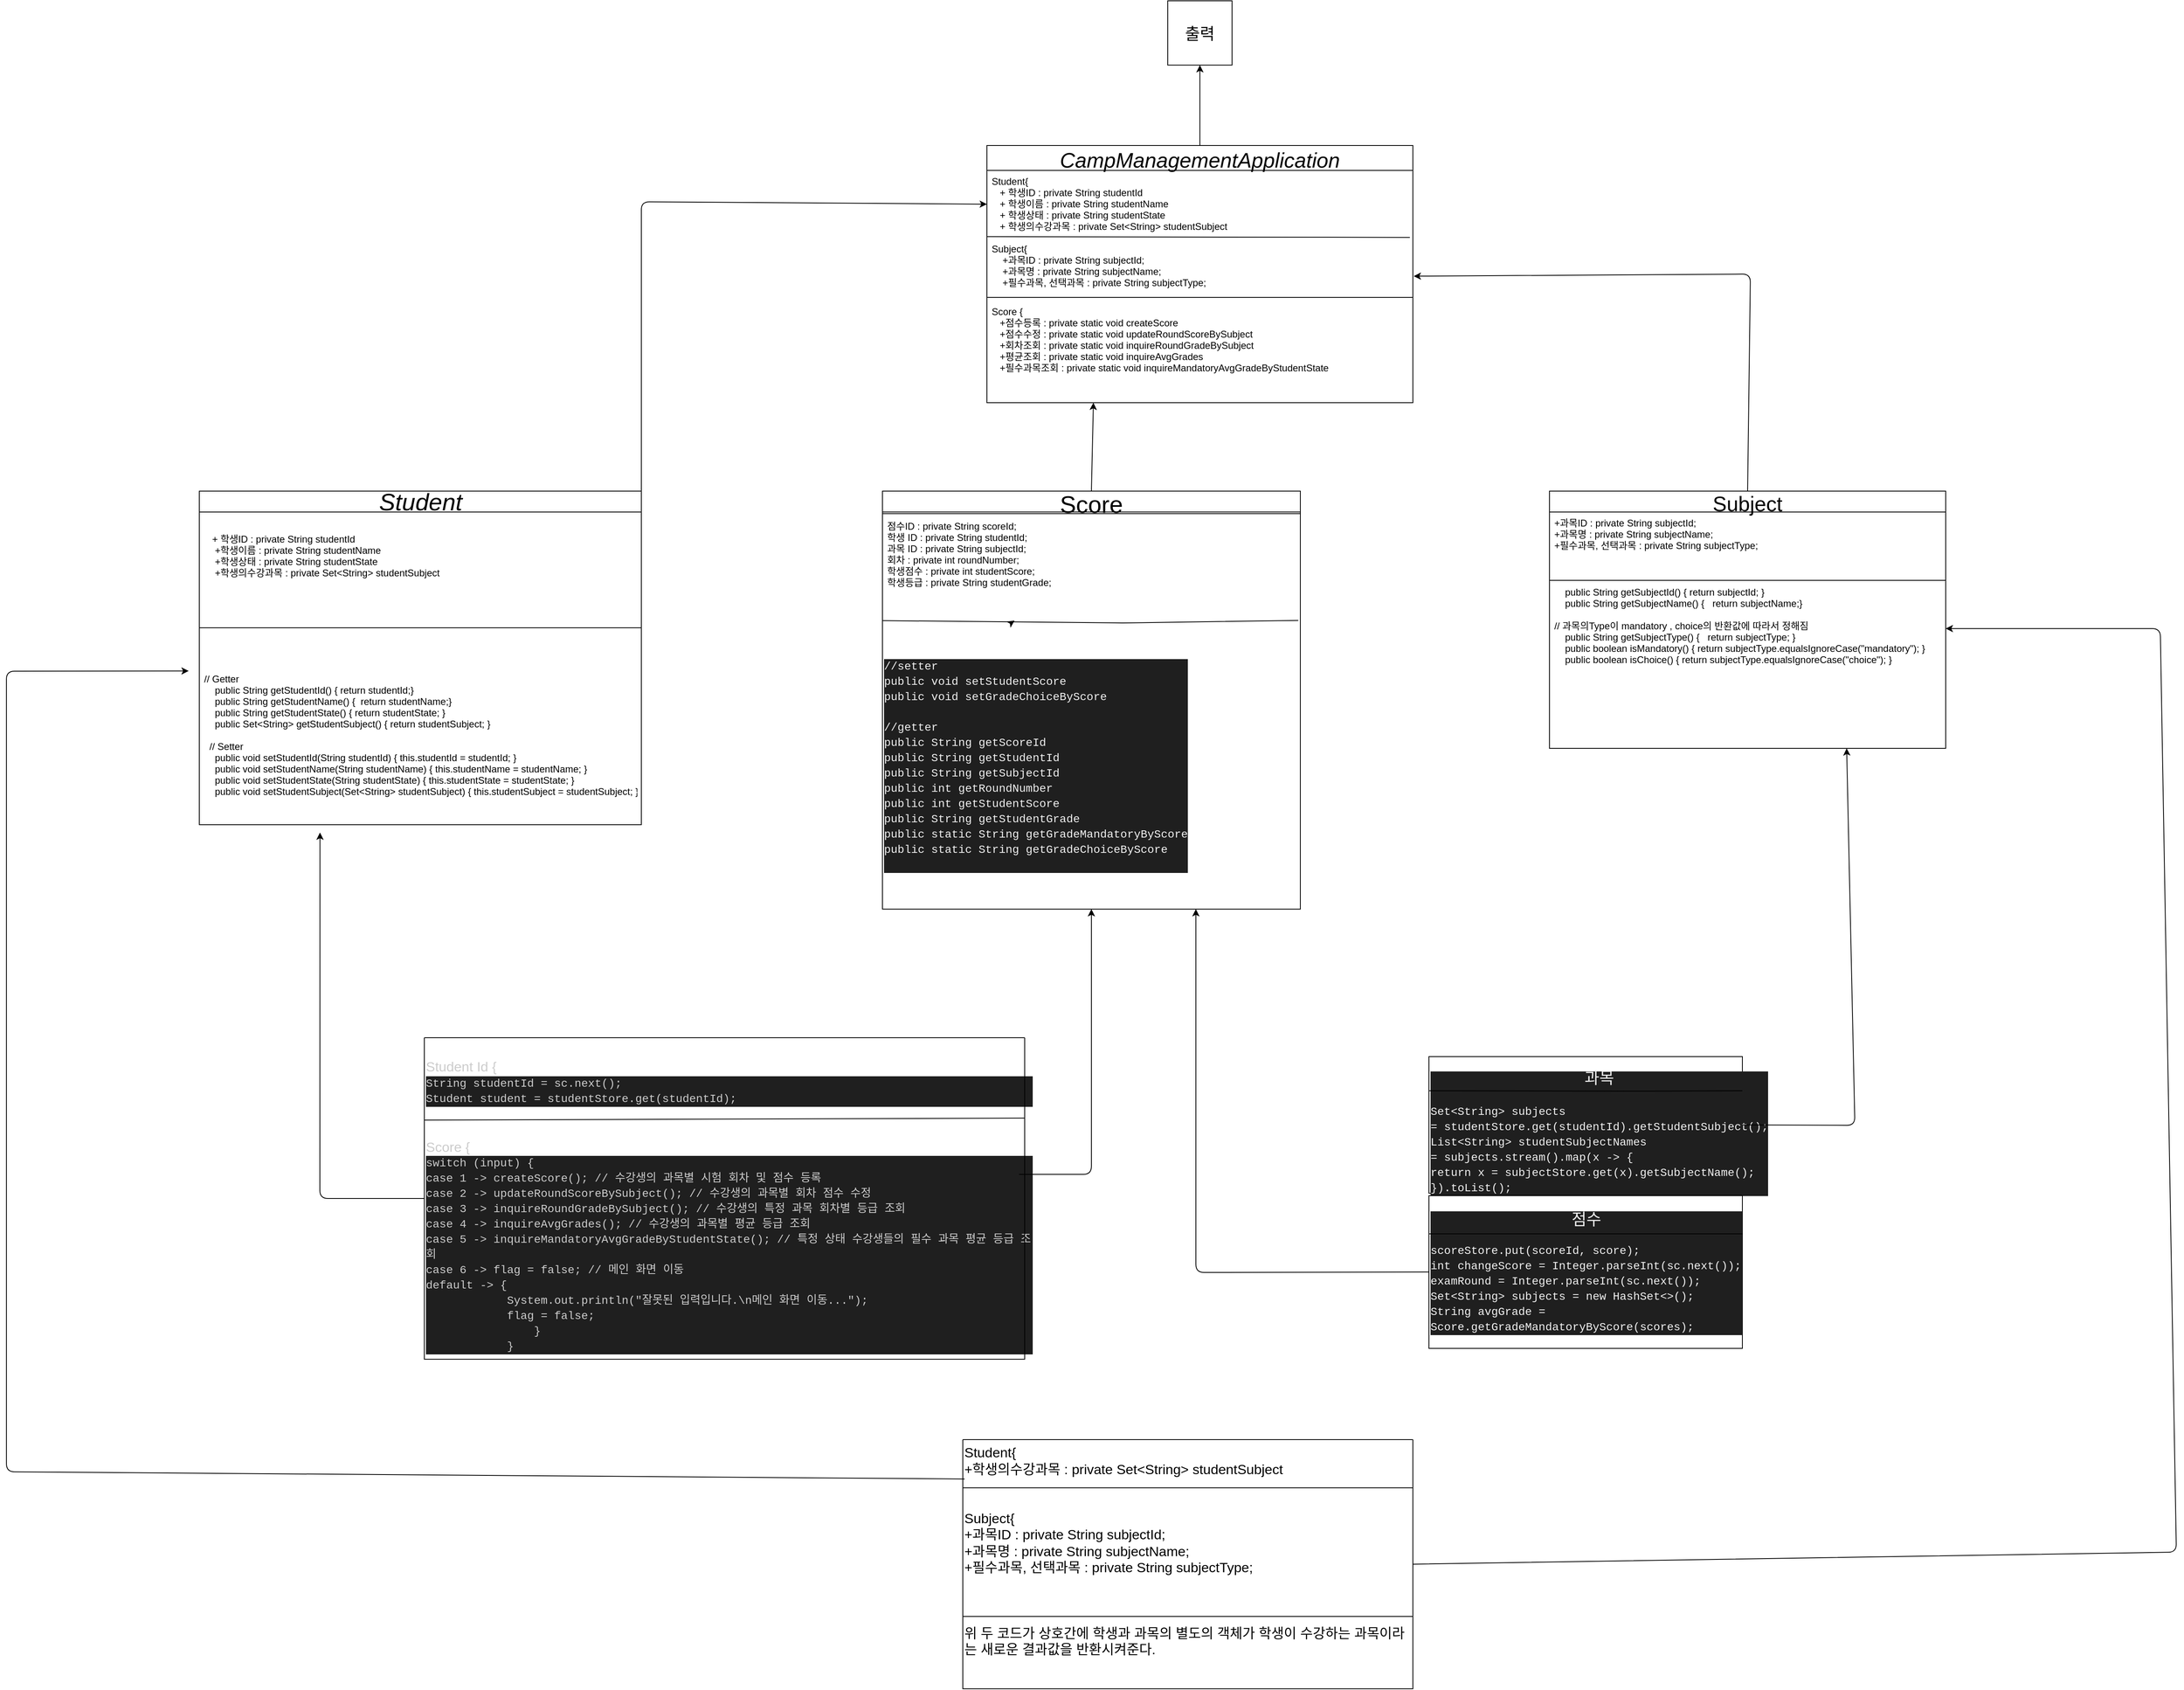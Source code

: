 <mxfile version="24.3.1" type="device" pages="2">
  <diagram id="2Q_Wa5cL7qmAalsq_AKc" name="위쪽">
    <mxGraphModel dx="2554" dy="2308" grid="1" gridSize="10" guides="1" tooltips="1" connect="1" arrows="1" fold="1" page="0" pageScale="1" pageWidth="827" pageHeight="1169" background="none" math="0" shadow="0">
      <root>
        <mxCell id="0" />
        <mxCell id="1" parent="0" />
        <mxCell id="15" value="CampManagementApplication" style="swimlane;fontStyle=2;align=center;verticalAlign=middle;childLayout=stackLayout;horizontal=1;startSize=31;horizontalStack=0;resizeParent=1;resizeLast=0;collapsible=1;marginBottom=0;rounded=0;shadow=0;strokeWidth=1;fontSize=26;labelPosition=center;verticalLabelPosition=middle;textDirection=ltr;" parent="1" vertex="1">
          <mxGeometry x="190" y="-1340" width="530" height="320" as="geometry">
            <mxRectangle x="230" y="140" width="160" height="26" as="alternateBounds" />
          </mxGeometry>
        </mxCell>
        <mxCell id="17" value="Student{&#xa;   + 학생ID : private String studentId&#xa;   + 학생이름 : private String studentName&#xa;   + 학생상태 : private String studentState&#xa;   + 학생의수강과목 : private Set&lt;String&gt; studentSubject" style="text;align=left;verticalAlign=top;spacingLeft=4;spacingRight=4;overflow=hidden;rotatable=0;points=[[0,0.5],[1,0.5]];portConstraint=eastwest;rounded=0;shadow=0;html=0;" parent="15" vertex="1">
          <mxGeometry y="31" width="530" height="84" as="geometry" />
        </mxCell>
        <mxCell id="18" value="Subject{&#xa;    +과목ID : private String subjectId;&#xa;    +과목명 : private String subjectName;&#xa;    +필수과목, 선택과목 : private String subjectType;" style="text;align=left;verticalAlign=top;spacingLeft=4;spacingRight=4;overflow=hidden;rotatable=0;points=[[0,0.5],[1,0.5]];portConstraint=eastwest;rounded=0;shadow=0;html=0;" parent="15" vertex="1">
          <mxGeometry y="115" width="530" height="70" as="geometry" />
        </mxCell>
        <mxCell id="19" value="" style="line;html=1;strokeWidth=1;align=left;verticalAlign=middle;spacingTop=-1;spacingLeft=3;spacingRight=3;rotatable=0;labelPosition=right;points=[];portConstraint=eastwest;" parent="15" vertex="1">
          <mxGeometry y="185" width="530" height="8" as="geometry" />
        </mxCell>
        <mxCell id="94" value="" style="endArrow=none;html=1;fontColor=#F0F0F0;exitX=0;exitY=-0.023;exitDx=0;exitDy=0;exitPerimeter=0;entryX=0.993;entryY=-0.009;entryDx=0;entryDy=0;entryPerimeter=0;" parent="15" source="18" target="18" edge="1">
          <mxGeometry width="50" height="50" relative="1" as="geometry">
            <mxPoint x="422" y="167" as="sourcePoint" />
            <mxPoint x="472" y="117" as="targetPoint" />
          </mxGeometry>
        </mxCell>
        <mxCell id="20" value="Score {&#xa;   +점수등록 : private static void createScore&#xa;   +점수수정 : private static void updateRoundScoreBySubject&#xa;   +회차조회 : private static void inquireRoundGradeBySubject&#xa;   +평균조회 : private static void inquireAvgGrades&#xa;   +필수과목조회 : private static void inquireMandatoryAvgGradeByStudentState" style="text;align=left;verticalAlign=top;spacingLeft=4;spacingRight=4;overflow=hidden;rotatable=0;points=[[0,0.5],[1,0.5]];portConstraint=eastwest;" parent="15" vertex="1">
          <mxGeometry y="193" width="530" height="102" as="geometry" />
        </mxCell>
        <mxCell id="28" value="Score" style="swimlane;fontStyle=0;align=center;verticalAlign=middle;childLayout=stackLayout;horizontal=1;startSize=26;horizontalStack=0;resizeParent=1;resizeLast=0;collapsible=1;marginBottom=0;rounded=0;shadow=0;strokeWidth=1;fontSize=30;" parent="1" vertex="1">
          <mxGeometry x="60" y="-910" width="520" height="520" as="geometry">
            <mxRectangle x="755" y="756" width="170" height="26" as="alternateBounds" />
          </mxGeometry>
        </mxCell>
        <mxCell id="30" value="" style="line;html=1;strokeWidth=1;align=left;verticalAlign=middle;spacingTop=-1;spacingLeft=3;spacingRight=3;rotatable=0;labelPosition=right;points=[];portConstraint=eastwest;" parent="28" vertex="1">
          <mxGeometry y="26" width="520" height="4" as="geometry" />
        </mxCell>
        <mxCell id="47" value="" style="endArrow=none;html=1;exitX=0.001;exitY=1.001;exitDx=0;exitDy=0;exitPerimeter=0;entryX=0.995;entryY=0.999;entryDx=0;entryDy=0;entryPerimeter=0;" parent="28" source="29" target="29" edge="1">
          <mxGeometry width="50" height="50" relative="1" as="geometry">
            <mxPoint x="-250" y="-120" as="sourcePoint" />
            <mxPoint x="320" y="170" as="targetPoint" />
            <Array as="points">
              <mxPoint x="300" y="164" />
            </Array>
          </mxGeometry>
        </mxCell>
        <mxCell id="81" value="" style="edgeStyle=none;html=1;" parent="28" target="29" edge="1">
          <mxGeometry relative="1" as="geometry">
            <mxPoint x="160" y="164" as="sourcePoint" />
          </mxGeometry>
        </mxCell>
        <mxCell id="29" value="점수ID : private String scoreId;&#xa;학생 ID : private String studentId;&#xa;과목 ID : private String subjectId;&#xa;회차 : private int roundNumber;&#xa;학생점수 : private int studentScore;&#xa;학생등급 : private String studentGrade;" style="text;align=left;verticalAlign=top;spacingLeft=4;spacingRight=4;overflow=hidden;rotatable=0;points=[[0,0.5],[1,0.5]];portConstraint=eastwest;" parent="28" vertex="1">
          <mxGeometry y="30" width="520" height="131" as="geometry" />
        </mxCell>
        <mxCell id="83" value="&lt;div style=&quot;background-color: rgb(31, 31, 31); font-family: Consolas, &amp;quot;Courier New&amp;quot;, monospace; font-size: 14px; line-height: 19px;&quot;&gt;&lt;div style=&quot;line-height: 19px;&quot;&gt;//setter&lt;/div&gt;&lt;div style=&quot;line-height: 19px;&quot;&gt;&lt;div style=&quot;line-height: 19px;&quot;&gt;public&amp;nbsp;void&amp;nbsp;setStudentScore&lt;/div&gt;&lt;/div&gt;&lt;div style=&quot;line-height: 19px;&quot;&gt;&lt;div style=&quot;line-height: 19px;&quot;&gt;&lt;div style=&quot;line-height: 19px;&quot;&gt;public&amp;nbsp;void&amp;nbsp;setGradeChoiceByScore&lt;/div&gt;&lt;/div&gt;&lt;div style=&quot;line-height: 19px;&quot;&gt;&lt;div style=&quot;line-height: 19px;&quot;&gt;&lt;br&gt;&lt;/div&gt;&lt;div style=&quot;line-height: 19px;&quot;&gt;//getter&lt;/div&gt;&lt;div style=&quot;line-height: 19px;&quot;&gt;&lt;div style=&quot;line-height: 19px;&quot;&gt;public&amp;nbsp;String&amp;nbsp;getScoreId&lt;/div&gt;&lt;/div&gt;&lt;div style=&quot;line-height: 19px;&quot;&gt;&lt;div style=&quot;line-height: 19px;&quot;&gt;&lt;div style=&quot;line-height: 19px;&quot;&gt;public&amp;nbsp;String&amp;nbsp;getStudentId&lt;/div&gt;&lt;/div&gt;&lt;div style=&quot;line-height: 19px;&quot;&gt;&lt;div style=&quot;line-height: 19px;&quot;&gt;&lt;div style=&quot;line-height: 19px;&quot;&gt;public&amp;nbsp;String&amp;nbsp;getSubjectId&lt;/div&gt;&lt;/div&gt;&lt;div style=&quot;line-height: 19px;&quot;&gt;&lt;div style=&quot;line-height: 19px;&quot;&gt;&lt;div style=&quot;line-height: 19px;&quot;&gt;public&amp;nbsp;int&amp;nbsp;getRoundNumber&lt;/div&gt;&lt;/div&gt;&lt;div style=&quot;line-height: 19px;&quot;&gt;&lt;div style=&quot;line-height: 19px;&quot;&gt;&lt;div style=&quot;line-height: 19px;&quot;&gt;public&amp;nbsp;int&amp;nbsp;getStudentScore&lt;/div&gt;&lt;div style=&quot;line-height: 19px;&quot;&gt;&lt;div style=&quot;line-height: 19px;&quot;&gt;public&amp;nbsp;String&amp;nbsp;getStudentGrade&lt;/div&gt;&lt;div style=&quot;line-height: 19px;&quot;&gt;public&amp;nbsp;static&amp;nbsp;String&amp;nbsp;getGradeMandatoryByScore&lt;/div&gt;&lt;div style=&quot;line-height: 19px;&quot;&gt;&lt;div style=&quot;line-height: 19px;&quot;&gt;public&amp;nbsp;static&amp;nbsp;String&amp;nbsp;getGradeChoiceByScore&lt;/div&gt;&lt;div style=&quot;line-height: 19px;&quot;&gt;&lt;br&gt;&lt;/div&gt;&lt;/div&gt;&lt;/div&gt;&lt;/div&gt;&lt;/div&gt;&lt;/div&gt;&lt;/div&gt;&lt;/div&gt;&lt;/div&gt;&lt;/div&gt;&lt;/div&gt;" style="text;strokeColor=none;align=left;fillColor=none;html=1;verticalAlign=middle;whiteSpace=wrap;rounded=0;fontColor=#F0F0F0;" parent="28" vertex="1">
          <mxGeometry y="161" width="520" height="359" as="geometry" />
        </mxCell>
        <mxCell id="32" value="Subject" style="swimlane;fontStyle=0;align=center;verticalAlign=middle;childLayout=stackLayout;horizontal=1;startSize=26;horizontalStack=0;resizeParent=1;resizeLast=0;collapsible=1;marginBottom=0;rounded=0;shadow=0;strokeWidth=1;fontSize=26;" parent="1" vertex="1">
          <mxGeometry x="890" y="-910" width="493" height="320" as="geometry">
            <mxRectangle x="550" y="140" width="160" height="26" as="alternateBounds" />
          </mxGeometry>
        </mxCell>
        <mxCell id="33" value="+과목ID : private String subjectId;&#xa;+과목명 : private String subjectName;&#xa;+필수과목, 선택과목 : private String subjectType;" style="text;align=left;verticalAlign=top;spacingLeft=4;spacingRight=4;overflow=hidden;rotatable=0;points=[[0,0.5],[1,0.5]];portConstraint=eastwest;" parent="32" vertex="1">
          <mxGeometry y="26" width="493" height="84" as="geometry" />
        </mxCell>
        <mxCell id="38" value="" style="line;html=1;strokeWidth=1;align=left;verticalAlign=middle;spacingTop=-1;spacingLeft=3;spacingRight=3;rotatable=0;labelPosition=right;points=[];portConstraint=eastwest;" parent="32" vertex="1">
          <mxGeometry y="110" width="493" height="2" as="geometry" />
        </mxCell>
        <mxCell id="39" value="    public String getSubjectId() { return subjectId; }&#xa;    public String getSubjectName() {   return subjectName;}&#xa;&#xa;// 과목의Type이 mandatory , choice의 반환값에 따라서 정해짐&#xa;    public String getSubjectType() {   return subjectType; }&#xa;    public boolean isMandatory() { return subjectType.equalsIgnoreCase(&quot;mandatory&quot;); }&#xa;    public boolean isChoice() { return subjectType.equalsIgnoreCase(&quot;choice&quot;); }" style="text;align=left;verticalAlign=top;spacingLeft=4;spacingRight=4;overflow=hidden;rotatable=0;points=[[0,0.5],[1,0.5]];portConstraint=eastwest;" parent="32" vertex="1">
          <mxGeometry y="112" width="493" height="118" as="geometry" />
        </mxCell>
        <mxCell id="48" value="Student&lt;br style=&quot;font-size: 30px;&quot;&gt;" style="swimlane;fontStyle=2;align=center;verticalAlign=middle;childLayout=stackLayout;horizontal=1;startSize=26;horizontalStack=0;resizeParent=1;resizeLast=0;collapsible=1;marginBottom=0;rounded=0;shadow=0;strokeWidth=1;fontSize=30;swimlaneLine=1;html=1;" parent="1" vertex="1">
          <mxGeometry x="-790" y="-910" width="550" height="415" as="geometry">
            <mxRectangle x="-433" y="629" width="160" height="26" as="alternateBounds" />
          </mxGeometry>
        </mxCell>
        <mxCell id="50" value="&#xa;   + 학생ID : private String studentId&#xa;    +학생이름 : private String studentName&#xa;    +학생상태 : private String studentState&#xa;    +학생의수강과목 : private Set&lt;String&gt; studentSubject" style="text;align=left;verticalAlign=middle;spacingLeft=4;spacingRight=4;overflow=hidden;rotatable=0;points=[[0,0.5],[1,0.5]];portConstraint=eastwest;rounded=0;shadow=0;html=0;" parent="48" vertex="1">
          <mxGeometry y="26" width="550" height="94" as="geometry" />
        </mxCell>
        <mxCell id="52" value="" style="line;html=1;strokeWidth=1;align=left;verticalAlign=middle;spacingTop=-1;spacingLeft=3;spacingRight=3;rotatable=0;labelPosition=right;points=[];portConstraint=eastwest;" parent="48" vertex="1">
          <mxGeometry y="120" width="550" height="100" as="geometry" />
        </mxCell>
        <mxCell id="60" value="// Getter&#xa;    public String getStudentId() { return studentId;}&#xa;    public String getStudentName() {  return studentName;}&#xa;    public String getStudentState() { return studentState; }&#xa;    public Set&lt;String&gt; getStudentSubject() { return studentSubject; }&#xa;  &#xa;  // Setter&#xa;    public void setStudentId(String studentId) { this.studentId = studentId; }&#xa;    public void setStudentName(String studentName) { this.studentName = studentName; }&#xa;    public void setStudentState(String studentState) { this.studentState = studentState; }&#xa;    public void setStudentSubject(Set&lt;String&gt; studentSubject) { this.studentSubject = studentSubject; }" style="text;align=left;verticalAlign=top;spacingLeft=4;spacingRight=4;overflow=hidden;rotatable=0;points=[[0,0.5],[1,0.5]];portConstraint=eastwest;rounded=0;shadow=0;html=0;horizontal=1;" parent="48" vertex="1">
          <mxGeometry y="220" width="550" height="195" as="geometry" />
        </mxCell>
        <mxCell id="87" value="&lt;div style=&quot;text-align: center;&quot;&gt;&lt;span style=&quot;font-size: 17px;&quot;&gt;&lt;br&gt;&lt;/span&gt;&lt;/div&gt;&lt;div style=&quot;background-color: rgb(31, 31, 31); font-family: Consolas, &amp;quot;Courier New&amp;quot;, monospace; font-weight: normal; line-height: 19px;&quot;&gt;&lt;div style=&quot;text-align: center;&quot;&gt;&lt;font style=&quot;font-size: 20px;&quot;&gt;과목&lt;/font&gt;&lt;/div&gt;&lt;div style=&quot;font-size: 14px;&quot;&gt;&lt;span style=&quot;&quot;&gt;&lt;br&gt;&lt;/span&gt;&lt;/div&gt;&lt;div style=&quot;font-size: 14px;&quot;&gt;&lt;span style=&quot;&quot;&gt;Set&lt;/span&gt;&lt;span style=&quot;&quot;&gt;&amp;lt;&lt;/span&gt;&lt;span style=&quot;&quot;&gt;String&lt;/span&gt;&lt;span style=&quot;&quot;&gt;&amp;gt; &lt;/span&gt;&lt;span style=&quot;&quot;&gt;subjects&lt;/span&gt;&lt;span style=&quot;&quot;&gt; &lt;/span&gt;&lt;span style=&quot;&quot;&gt;=&amp;nbsp;&lt;/span&gt;&lt;span style=&quot;&quot;&gt;studentStore&lt;/span&gt;&lt;span style=&quot;&quot;&gt;.&lt;/span&gt;&lt;span style=&quot;&quot;&gt;get&lt;/span&gt;&lt;span style=&quot;&quot;&gt;(studentId).&lt;/span&gt;&lt;span style=&quot;&quot;&gt;getStudentSubject&lt;/span&gt;&lt;span style=&quot;&quot;&gt;();&lt;/span&gt;&lt;/div&gt;&lt;div style=&quot;font-size: 14px;&quot;&gt;&lt;span style=&quot;&quot;&gt;List&lt;/span&gt;&lt;span style=&quot;&quot;&gt;&amp;lt;&lt;/span&gt;&lt;span style=&quot;&quot;&gt;String&lt;/span&gt;&lt;span style=&quot;&quot;&gt;&amp;gt; &lt;/span&gt;&lt;span style=&quot;&quot;&gt;studentSubjectNames&lt;/span&gt;&lt;span style=&quot;&quot;&gt; &lt;/span&gt;&lt;span style=&quot;&quot;&gt;=&amp;nbsp;&lt;/span&gt;&lt;span style=&quot;&quot;&gt;subjects&lt;/span&gt;&lt;span style=&quot;&quot;&gt;.&lt;/span&gt;&lt;span style=&quot;&quot;&gt;stream&lt;/span&gt;&lt;span style=&quot;&quot;&gt;().&lt;/span&gt;&lt;span style=&quot;&quot;&gt;map&lt;/span&gt;&lt;span style=&quot;&quot;&gt;(x &lt;/span&gt;&lt;span style=&quot;&quot;&gt;-&amp;gt;&lt;/span&gt;&lt;span style=&quot;&quot;&gt; {&lt;/span&gt;&lt;/div&gt;&lt;div style=&quot;font-size: 14px;&quot;&gt;&lt;span style=&quot;&quot;&gt;return&lt;/span&gt;&lt;span style=&quot;&quot;&gt; x &lt;/span&gt;&lt;span style=&quot;&quot;&gt;=&lt;/span&gt;&lt;span style=&quot;&quot;&gt; &lt;/span&gt;&lt;span style=&quot;&quot;&gt;subjectStore&lt;/span&gt;&lt;span style=&quot;&quot;&gt;.&lt;/span&gt;&lt;span style=&quot;&quot;&gt;get&lt;/span&gt;&lt;span style=&quot;&quot;&gt;(x).&lt;/span&gt;&lt;span style=&quot;&quot;&gt;getSubjectName&lt;/span&gt;&lt;span style=&quot;&quot;&gt;();&lt;/span&gt;&lt;/div&gt;&lt;div style=&quot;font-size: 14px;&quot;&gt;}).toList();&lt;/div&gt;&lt;/div&gt;" style="whiteSpace=wrap;html=1;align=left;fontColor=#F0F0F0;" parent="1" vertex="1">
          <mxGeometry x="740" y="-206.5" width="390" height="170" as="geometry" />
        </mxCell>
        <mxCell id="100" value="&lt;div style=&quot;background-color: rgb(31, 31, 31); font-family: Consolas, &amp;quot;Courier New&amp;quot;, monospace; line-height: 19px;&quot;&gt;&lt;div style=&quot;text-align: center;&quot;&gt;&lt;font style=&quot;font-size: 20px;&quot;&gt;점수&lt;/font&gt;&lt;/div&gt;&lt;div style=&quot;font-size: 14px;&quot;&gt;&lt;span style=&quot;&quot;&gt;&lt;br&gt;&lt;/span&gt;&lt;/div&gt;&lt;div style=&quot;font-size: 14px;&quot;&gt;&lt;span style=&quot;&quot;&gt;scoreStore&lt;/span&gt;.&lt;span style=&quot;&quot;&gt;put&lt;/span&gt;(scoreId, score);&lt;/div&gt;&lt;div style=&quot;font-size: 14px;&quot;&gt;&lt;div style=&quot;line-height: 19px;&quot;&gt;&lt;span style=&quot;&quot;&gt;int&lt;/span&gt; &lt;span style=&quot;&quot;&gt;changeScore&lt;/span&gt; &lt;span style=&quot;&quot;&gt;=&lt;/span&gt; &lt;span style=&quot;&quot;&gt;Integer&lt;/span&gt;.&lt;span style=&quot;&quot;&gt;parseInt&lt;/span&gt;(&lt;span style=&quot;&quot;&gt;sc&lt;/span&gt;.&lt;span style=&quot;&quot;&gt;next&lt;/span&gt;());&lt;/div&gt;&lt;div style=&quot;line-height: 19px;&quot;&gt;&lt;div style=&quot;line-height: 19px;&quot;&gt;&lt;span style=&quot;&quot;&gt;examRound &lt;/span&gt;&lt;span style=&quot;&quot;&gt;=&lt;/span&gt;&lt;span style=&quot;&quot;&gt; &lt;/span&gt;&lt;span style=&quot;&quot;&gt;Integer&lt;/span&gt;&lt;span style=&quot;&quot;&gt;.&lt;/span&gt;&lt;span style=&quot;&quot;&gt;parseInt&lt;/span&gt;&lt;span style=&quot;&quot;&gt;(&lt;/span&gt;&lt;span style=&quot;&quot;&gt;sc&lt;/span&gt;&lt;span style=&quot;&quot;&gt;.&lt;/span&gt;&lt;span style=&quot;&quot;&gt;next&lt;/span&gt;&lt;span style=&quot;&quot;&gt;());&lt;/span&gt;&lt;/div&gt;&lt;div style=&quot;line-height: 19px;&quot;&gt;&lt;div style=&quot;line-height: 19px;&quot;&gt;&lt;span style=&quot;&quot;&gt;Set&lt;/span&gt;&amp;lt;&lt;span style=&quot;&quot;&gt;String&lt;/span&gt;&amp;gt; &lt;span style=&quot;&quot;&gt;subjects&lt;/span&gt; &lt;span style=&quot;&quot;&gt;=&lt;/span&gt; &lt;span style=&quot;&quot;&gt;new&lt;/span&gt; &lt;span style=&quot;&quot;&gt;HashSet&lt;/span&gt;&amp;lt;&amp;gt;();&lt;/div&gt;&lt;div style=&quot;line-height: 19px;&quot;&gt;&lt;div style=&quot;line-height: 19px;&quot;&gt;&lt;div style=&quot;line-height: 19px;&quot;&gt;&lt;span style=&quot;&quot;&gt;String&lt;/span&gt; &lt;span style=&quot;&quot;&gt;avgGrade&lt;/span&gt; &lt;span style=&quot;&quot;&gt;=&lt;/span&gt; &lt;span style=&quot;&quot;&gt;Score&lt;/span&gt;.&lt;span style=&quot;&quot;&gt;getGradeMandatoryByScore&lt;/span&gt;(scores);&lt;/div&gt;&lt;/div&gt;&lt;/div&gt;&lt;/div&gt;&lt;/div&gt;&lt;/div&gt;&lt;/div&gt;" style="rounded=0;whiteSpace=wrap;html=1;fontSize=30;fontColor=#F0F0F0;align=left;" parent="1" vertex="1">
          <mxGeometry x="740" y="-33.5" width="390" height="190" as="geometry" />
        </mxCell>
        <mxCell id="101" value="&lt;div style=&quot;font-size: 17px;&quot;&gt;&lt;span style=&quot;background-color: initial;&quot;&gt;&lt;font style=&quot;font-size: 17px;&quot;&gt;&lt;br&gt;&lt;/font&gt;&lt;/span&gt;&lt;/div&gt;&lt;div style=&quot;font-size: 17px;&quot;&gt;&lt;span style=&quot;background-color: initial;&quot;&gt;&lt;font style=&quot;font-size: 17px;&quot;&gt;Student{&lt;/font&gt;&lt;/span&gt;&lt;/div&gt;&lt;font style=&quot;font-size: 17px;&quot;&gt;&lt;font style=&quot;font-size: 17px;&quot;&gt;&lt;span style=&quot;&quot;&gt;+학생의수강과목 : private Set&amp;lt;String&amp;gt; studentSubject&amp;nbsp;&amp;nbsp;&lt;br&gt;&lt;br&gt;&lt;br&gt;Subject{&lt;br&gt;&lt;/span&gt;&lt;span style=&quot;&quot;&gt;+과목ID :&amp;nbsp;private String subjectId;&lt;/span&gt;&lt;br style=&quot;padding: 0px; margin: 0px;&quot;&gt;&lt;span style=&quot;&quot;&gt;+과목명 :&amp;nbsp;private String subjectName;&lt;/span&gt;&lt;br style=&quot;padding: 0px; margin: 0px;&quot;&gt;&lt;span style=&quot;&quot;&gt;+필수과목, 선택과목 :&amp;nbsp;private String subjectType;&lt;br&gt;&lt;/span&gt;&lt;/font&gt;&lt;font style=&quot;font-size: 17px;&quot;&gt;&lt;br&gt;&amp;nbsp;&lt;br&gt;&lt;br&gt;위 두 코드가 상호간에 학생과 과목의 별도의 객체가 학생이 수강하는 과목이라는 새로운 결과값을 반환시켜준다.&lt;/font&gt;&lt;/font&gt;" style="text;strokeColor=none;align=left;fillColor=none;html=1;verticalAlign=top;whiteSpace=wrap;rounded=0;" parent="1" vertex="1">
          <mxGeometry x="160" y="250" width="560" height="320" as="geometry" />
        </mxCell>
        <mxCell id="102" value="" style="endArrow=none;html=1;fontSize=30;fontColor=#F0F0F0;exitX=0;exitY=0.25;exitDx=0;exitDy=0;entryX=1;entryY=0.25;entryDx=0;entryDy=0;" parent="1" source="87" target="87" edge="1">
          <mxGeometry width="50" height="50" relative="1" as="geometry">
            <mxPoint x="410" y="2213.5" as="sourcePoint" />
            <mxPoint x="460" y="2163.5" as="targetPoint" />
            <Array as="points">
              <mxPoint x="1000" y="-163.5" />
            </Array>
          </mxGeometry>
        </mxCell>
        <mxCell id="103" value="" style="endArrow=none;html=1;fontSize=17;fontColor=#F0F0F0;exitX=0;exitY=0.25;exitDx=0;exitDy=0;entryX=1;entryY=0.25;entryDx=0;entryDy=0;" parent="1" source="100" target="100" edge="1">
          <mxGeometry width="50" height="50" relative="1" as="geometry">
            <mxPoint x="330" y="2313.5" as="sourcePoint" />
            <mxPoint x="380" y="2263.5" as="targetPoint" />
          </mxGeometry>
        </mxCell>
        <mxCell id="109" value="출력" style="whiteSpace=wrap;html=1;aspect=fixed;fontSize=20;" parent="1" vertex="1">
          <mxGeometry x="415" y="-1520" width="80" height="80" as="geometry" />
        </mxCell>
        <mxCell id="va6zyPkbkS1uNYBuAUcX-111" value="" style="endArrow=classic;html=1;fontSize=20;fontColor=#F0F0F0;exitX=0.5;exitY=0;exitDx=0;exitDy=0;entryX=0.25;entryY=1;entryDx=0;entryDy=0;" parent="1" source="28" target="15" edge="1">
          <mxGeometry width="50" height="50" relative="1" as="geometry">
            <mxPoint x="420" y="-200" as="sourcePoint" />
            <mxPoint x="455" y="-889" as="targetPoint" />
          </mxGeometry>
        </mxCell>
        <mxCell id="va6zyPkbkS1uNYBuAUcX-112" value="" style="endArrow=classic;html=1;fontSize=20;fontColor=#F0F0F0;exitX=1;exitY=0.5;exitDx=0;exitDy=0;entryX=0;entryY=0.5;entryDx=0;entryDy=0;" parent="1" source="48" target="17" edge="1">
          <mxGeometry width="50" height="50" relative="1" as="geometry">
            <mxPoint x="190" y="-190" as="sourcePoint" />
            <mxPoint x="322.5" y="-889" as="targetPoint" />
            <Array as="points">
              <mxPoint x="-240" y="-1270" />
            </Array>
          </mxGeometry>
        </mxCell>
        <mxCell id="va6zyPkbkS1uNYBuAUcX-113" value="" style="endArrow=classic;html=1;fontSize=20;fontColor=#F0F0F0;entryX=1.002;entryY=0.68;entryDx=0;entryDy=0;exitX=0.5;exitY=0;exitDx=0;exitDy=0;entryPerimeter=0;" parent="1" source="32" target="18" edge="1">
          <mxGeometry width="50" height="50" relative="1" as="geometry">
            <mxPoint x="1310" y="-300" as="sourcePoint" />
            <mxPoint x="1360" y="-350" as="targetPoint" />
            <Array as="points">
              <mxPoint x="1140" y="-1180" />
            </Array>
          </mxGeometry>
        </mxCell>
        <mxCell id="va6zyPkbkS1uNYBuAUcX-114" value="" style="endArrow=classic;html=1;fontSize=20;fontColor=#F0F0F0;exitX=0;exitY=0.5;exitDx=0;exitDy=0;entryX=0.75;entryY=1;entryDx=0;entryDy=0;" parent="1" source="100" target="83" edge="1">
          <mxGeometry width="50" height="50" relative="1" as="geometry">
            <mxPoint x="740" y="320" as="sourcePoint" />
            <mxPoint x="790" y="270" as="targetPoint" />
            <Array as="points">
              <mxPoint x="450" y="62" />
            </Array>
          </mxGeometry>
        </mxCell>
        <mxCell id="va6zyPkbkS1uNYBuAUcX-115" value="" style="endArrow=classic;html=1;fontSize=20;fontColor=#F0F0F0;exitX=1;exitY=0.5;exitDx=0;exitDy=0;entryX=0.75;entryY=1;entryDx=0;entryDy=0;" parent="1" source="87" target="32" edge="1">
          <mxGeometry width="50" height="50" relative="1" as="geometry">
            <mxPoint x="740" y="320" as="sourcePoint" />
            <mxPoint x="1640" y="230" as="targetPoint" />
            <Array as="points">
              <mxPoint x="1270" y="-121" />
            </Array>
          </mxGeometry>
        </mxCell>
        <mxCell id="va6zyPkbkS1uNYBuAUcX-118" value="" style="endArrow=none;html=1;fontSize=20;fontColor=#F0F0F0;exitX=0;exitY=0.25;exitDx=0;exitDy=0;entryX=1;entryY=0.25;entryDx=0;entryDy=0;" parent="1" source="101" target="101" edge="1">
          <mxGeometry width="50" height="50" relative="1" as="geometry">
            <mxPoint x="360" y="230" as="sourcePoint" />
            <mxPoint x="410" y="180" as="targetPoint" />
          </mxGeometry>
        </mxCell>
        <mxCell id="va6zyPkbkS1uNYBuAUcX-120" value="" style="endArrow=none;html=1;fontSize=17;fontColor=#F0F0F0;exitX=0;exitY=0.75;exitDx=0;exitDy=0;entryX=1;entryY=0.75;entryDx=0;entryDy=0;" parent="1" source="101" target="101" edge="1">
          <mxGeometry width="50" height="50" relative="1" as="geometry">
            <mxPoint x="360" y="230" as="sourcePoint" />
            <mxPoint x="410" y="180" as="targetPoint" />
          </mxGeometry>
        </mxCell>
        <mxCell id="va6zyPkbkS1uNYBuAUcX-121" value="" style="endArrow=classic;html=1;fontSize=17;fontColor=#F0F0F0;exitX=0.004;exitY=0.158;exitDx=0;exitDy=0;entryX=-0.024;entryY=0.019;entryDx=0;entryDy=0;exitPerimeter=0;entryPerimeter=0;" parent="1" source="va6zyPkbkS1uNYBuAUcX-122" target="60" edge="1">
          <mxGeometry width="50" height="50" relative="1" as="geometry">
            <mxPoint x="-180" y="390" as="sourcePoint" />
            <mxPoint x="-130" y="340" as="targetPoint" />
            <Array as="points">
              <mxPoint x="-1030" y="310" />
              <mxPoint x="-1030" y="-686" />
            </Array>
          </mxGeometry>
        </mxCell>
        <mxCell id="va6zyPkbkS1uNYBuAUcX-122" value="" style="swimlane;startSize=0;fontSize=17;fontColor=#F0F0F0;" parent="1" vertex="1">
          <mxGeometry x="160" y="270" width="560" height="310" as="geometry" />
        </mxCell>
        <mxCell id="va6zyPkbkS1uNYBuAUcX-123" value="" style="endArrow=classic;html=1;fontSize=17;fontColor=#F0F0F0;exitX=1;exitY=0.5;exitDx=0;exitDy=0;entryX=1;entryY=0.5;entryDx=0;entryDy=0;" parent="1" source="va6zyPkbkS1uNYBuAUcX-122" target="39" edge="1">
          <mxGeometry width="50" height="50" relative="1" as="geometry">
            <mxPoint x="130" y="460" as="sourcePoint" />
            <mxPoint x="1720" y="240" as="targetPoint" />
            <Array as="points">
              <mxPoint x="1670" y="410" />
              <mxPoint x="1650" y="-739" />
            </Array>
          </mxGeometry>
        </mxCell>
        <mxCell id="yghi8we6Bp6i2me9-wkZ-110" value="" style="endArrow=classic;html=1;fontSize=17;fontColor=#F0F0F0;exitX=0.5;exitY=0;exitDx=0;exitDy=0;entryX=0.5;entryY=1;entryDx=0;entryDy=0;" parent="1" source="15" target="109" edge="1">
          <mxGeometry width="50" height="50" relative="1" as="geometry">
            <mxPoint x="440" y="-920" as="sourcePoint" />
            <mxPoint x="490" y="-970" as="targetPoint" />
          </mxGeometry>
        </mxCell>
        <mxCell id="dWHOqPz5T6RkKj1orb0X-118" value="&lt;div style=&quot;font-size: 17px;&quot;&gt;&lt;span style=&quot;background-color: initial;&quot;&gt;&lt;font color=&quot;#cccccc&quot; style=&quot;font-size: 17px;&quot;&gt;&lt;br&gt;&lt;/font&gt;&lt;/span&gt;&lt;/div&gt;&lt;div style=&quot;font-size: 17px;&quot;&gt;&lt;font color=&quot;#cccccc&quot;&gt;Student Id {&lt;/font&gt;&lt;/div&gt;&lt;div style=&quot;font-size: 17px;&quot;&gt;&lt;div style=&quot;background-color: rgb(31, 31, 31); font-family: Consolas, &amp;quot;Courier New&amp;quot;, monospace; font-size: 14px; line-height: 19px;&quot;&gt;&lt;div style=&quot;&quot;&gt;&lt;font color=&quot;#cccccc&quot;&gt;String studentId = sc.next();&lt;/font&gt;&lt;/div&gt;&lt;div style=&quot;&quot;&gt;&lt;font color=&quot;#cccccc&quot;&gt;Student student = studentStore.get(studentId);&lt;/font&gt;&lt;/div&gt;&lt;/div&gt;&lt;/div&gt;&lt;font style=&quot;font-size: 17px;&quot;&gt;&lt;font color=&quot;#cccccc&quot; style=&quot;font-size: 17px;&quot;&gt;&lt;span style=&quot;&quot;&gt;&lt;br&gt;&lt;br&gt;&lt;/span&gt;&lt;/font&gt;&lt;font style=&quot;font-size: 17px;&quot;&gt;&lt;font color=&quot;#cccccc&quot;&gt;Score {&lt;br&gt;&lt;/font&gt;&lt;div style=&quot;background-color: rgb(31, 31, 31); font-family: Consolas, &amp;quot;Courier New&amp;quot;, monospace; font-size: 14px; line-height: 19px;&quot;&gt;&lt;div&gt;&lt;font color=&quot;#cccccc&quot;&gt;switch (input) {&lt;/font&gt;&lt;/div&gt;&lt;div&gt;&lt;font color=&quot;#cccccc&quot;&gt;case 1 -&amp;gt; createScore(); // 수강생의 과목별 시험 회차 및 점수 등록&lt;/font&gt;&lt;/div&gt;&lt;div&gt;&lt;font color=&quot;#cccccc&quot;&gt;case 2 -&amp;gt; updateRoundScoreBySubject(); // 수강생의 과목별 회차 점수 수정&lt;/font&gt;&lt;/div&gt;&lt;div&gt;&lt;font color=&quot;#cccccc&quot;&gt;case 3 -&amp;gt; inquireRoundGradeBySubject(); // 수강생의 특정 과목 회차별 등급 조회&lt;/font&gt;&lt;/div&gt;&lt;div&gt;&lt;font color=&quot;#cccccc&quot;&gt;case 4 -&amp;gt; inquireAvgGrades(); // 수강생의 과목별 평균 등급 조회&lt;/font&gt;&lt;/div&gt;&lt;div&gt;&lt;font color=&quot;#cccccc&quot;&gt;case 5 -&amp;gt; inquireMandatoryAvgGradeByStudentState(); // 특정 상태 수강생들의 필수 과목 평균 등급 조회&lt;/font&gt;&lt;/div&gt;&lt;div&gt;&lt;font color=&quot;#cccccc&quot;&gt;case 6 -&amp;gt; flag = false; // 메인 화면 이동&lt;/font&gt;&lt;/div&gt;&lt;div&gt;&lt;font color=&quot;#cccccc&quot;&gt;default -&amp;gt; {&lt;/font&gt;&lt;/div&gt;&lt;div&gt;&lt;font color=&quot;#cccccc&quot;&gt;&amp;nbsp; &amp;nbsp; &amp;nbsp; &amp;nbsp; &amp;nbsp; &amp;nbsp; System.out.println(&quot;잘못된 입력입니다.\n메인 화면 이동...&quot;);&lt;/font&gt;&lt;/div&gt;&lt;div&gt;&lt;font color=&quot;#cccccc&quot;&gt;&amp;nbsp; &amp;nbsp; &amp;nbsp; &amp;nbsp; &amp;nbsp; &amp;nbsp; flag = false;&lt;/font&gt;&lt;/div&gt;&lt;div&gt;&lt;font color=&quot;#cccccc&quot;&gt;&amp;nbsp; &amp;nbsp; &amp;nbsp; &amp;nbsp; &amp;nbsp; &amp;nbsp; &amp;nbsp; &amp;nbsp; }&lt;/font&gt;&lt;/div&gt;&lt;div&gt;&lt;font color=&quot;#cccccc&quot;&gt;&amp;nbsp; &amp;nbsp; &amp;nbsp; &amp;nbsp; &amp;nbsp; &amp;nbsp; }&lt;/font&gt;&lt;/div&gt;&lt;/div&gt;&lt;br&gt;&lt;/font&gt;&lt;/font&gt;" style="text;strokeColor=none;align=left;fillColor=none;html=1;verticalAlign=top;whiteSpace=wrap;rounded=0;" parent="1" vertex="1">
          <mxGeometry x="-510" y="-230" width="757" height="410" as="geometry" />
        </mxCell>
        <mxCell id="dWHOqPz5T6RkKj1orb0X-119" value="" style="endArrow=none;html=1;fontSize=20;fontColor=#F0F0F0;exitX=0;exitY=0.25;exitDx=0;exitDy=0;entryX=1;entryY=0.25;entryDx=0;entryDy=0;" parent="1" source="dWHOqPz5T6RkKj1orb0X-118" target="dWHOqPz5T6RkKj1orb0X-121" edge="1">
          <mxGeometry width="50" height="50" relative="1" as="geometry">
            <mxPoint x="-310" y="-280" as="sourcePoint" />
            <mxPoint x="-260" y="-330" as="targetPoint" />
          </mxGeometry>
        </mxCell>
        <mxCell id="dWHOqPz5T6RkKj1orb0X-121" value="" style="swimlane;startSize=0;fontSize=17;fontColor=#F0F0F0;" parent="1" vertex="1">
          <mxGeometry x="-510" y="-230" width="747" height="400" as="geometry" />
        </mxCell>
        <mxCell id="dWHOqPz5T6RkKj1orb0X-122" value="" style="endArrow=classic;html=1;fontSize=13;fontColor=#CCCCCC;exitX=0;exitY=0.5;exitDx=0;exitDy=0;entryX=0.273;entryY=1.05;entryDx=0;entryDy=0;entryPerimeter=0;" parent="1" source="dWHOqPz5T6RkKj1orb0X-121" target="60" edge="1">
          <mxGeometry width="50" height="50" relative="1" as="geometry">
            <mxPoint x="240" y="840" as="sourcePoint" />
            <mxPoint x="290" y="790" as="targetPoint" />
            <Array as="points">
              <mxPoint x="-640" y="-30" />
            </Array>
          </mxGeometry>
        </mxCell>
        <mxCell id="dWHOqPz5T6RkKj1orb0X-123" value="" style="endArrow=classic;html=1;fontSize=13;fontColor=#CCCCCC;" parent="1" target="83" edge="1">
          <mxGeometry width="50" height="50" relative="1" as="geometry">
            <mxPoint x="230" y="-60" as="sourcePoint" />
            <mxPoint x="1650" y="220" as="targetPoint" />
            <Array as="points">
              <mxPoint x="320" y="-60" />
            </Array>
          </mxGeometry>
        </mxCell>
      </root>
    </mxGraphModel>
  </diagram>
  <diagram name="아래쪽" id="CqFqfnrp8SiUvhfj7fE7">
    <mxGraphModel dx="3855" dy="2513" grid="1" gridSize="10" guides="1" tooltips="1" connect="1" arrows="1" fold="1" page="0" pageScale="1" pageWidth="827" pageHeight="1169" background="none" math="0" shadow="0">
      <root>
        <mxCell id="D5YTPB07ds9DTILFUJjs-0" />
        <mxCell id="D5YTPB07ds9DTILFUJjs-1" parent="D5YTPB07ds9DTILFUJjs-0" />
        <mxCell id="D5YTPB07ds9DTILFUJjs-2" value="CampManagementApplication" style="swimlane;fontStyle=2;align=center;verticalAlign=middle;childLayout=stackLayout;horizontal=1;startSize=31;horizontalStack=0;resizeParent=1;resizeLast=0;collapsible=1;marginBottom=0;rounded=0;shadow=0;strokeWidth=1;fontSize=26;labelPosition=center;verticalLabelPosition=middle;textDirection=ltr;" parent="D5YTPB07ds9DTILFUJjs-1" vertex="1">
          <mxGeometry x="160" y="-520" width="560" height="590" as="geometry">
            <mxRectangle x="230" y="140" width="160" height="26" as="alternateBounds" />
          </mxGeometry>
        </mxCell>
        <mxCell id="D5YTPB07ds9DTILFUJjs-3" value="Student{&#xa;   + 학생ID :  String studentId&#xa;   + 학생이름 : String studentName&#xa;   + 학생상태 : String studentState&#xa;   + 학생의수강과목 : Set&lt;String&gt; studentSubject" style="text;align=left;verticalAlign=top;spacingLeft=4;spacingRight=4;overflow=hidden;rotatable=0;points=[[0,0.5],[1,0.5]];portConstraint=eastwest;rounded=0;shadow=0;html=0;fontSize=23;" parent="D5YTPB07ds9DTILFUJjs-2" vertex="1">
          <mxGeometry y="31" width="560" height="209" as="geometry" />
        </mxCell>
        <mxCell id="D5YTPB07ds9DTILFUJjs-4" value="Subject{&#xa;    +과목ID : String subjectId;&#xa;    +과목명 : String subjectName;&#xa;    +필수과목, 선택과목 : String subjectType;" style="text;align=left;verticalAlign=top;spacingLeft=4;spacingRight=4;overflow=hidden;rotatable=0;points=[[0,0.5],[1,0.5]];portConstraint=eastwest;rounded=0;shadow=0;html=0;fontSize=26;" parent="D5YTPB07ds9DTILFUJjs-2" vertex="1">
          <mxGeometry y="240" width="560" height="170" as="geometry" />
        </mxCell>
        <mxCell id="D5YTPB07ds9DTILFUJjs-5" value="" style="line;html=1;strokeWidth=1;align=left;verticalAlign=middle;spacingTop=-1;spacingLeft=3;spacingRight=3;rotatable=0;labelPosition=right;points=[];portConstraint=eastwest;" parent="D5YTPB07ds9DTILFUJjs-2" vertex="1">
          <mxGeometry y="410" width="560" height="8" as="geometry" />
        </mxCell>
        <mxCell id="D5YTPB07ds9DTILFUJjs-6" value="" style="endArrow=none;html=1;fontColor=#F0F0F0;exitX=0;exitY=-0.023;exitDx=0;exitDy=0;exitPerimeter=0;entryX=0.993;entryY=-0.009;entryDx=0;entryDy=0;entryPerimeter=0;" parent="D5YTPB07ds9DTILFUJjs-2" source="D5YTPB07ds9DTILFUJjs-4" target="D5YTPB07ds9DTILFUJjs-4" edge="1">
          <mxGeometry width="50" height="50" relative="1" as="geometry">
            <mxPoint x="422" y="167" as="sourcePoint" />
            <mxPoint x="472" y="117" as="targetPoint" />
          </mxGeometry>
        </mxCell>
        <mxCell id="D5YTPB07ds9DTILFUJjs-7" value="Score {&#xa;   +점수등록 : createScore&#xa;   +점수수정 : updateRoundScoreBySubject&#xa;   +회차조회 : inquireRoundGradeBySubject&#xa;   +평균조회 : inquireAvgGrades&#xa;   +필수과목조회 : inquireMandatoryAvgGradeByStudentState" style="text;align=left;verticalAlign=top;spacingLeft=4;spacingRight=4;overflow=hidden;rotatable=0;points=[[0,0.5],[1,0.5]];portConstraint=eastwest;fontSize=20;" parent="D5YTPB07ds9DTILFUJjs-2" vertex="1">
          <mxGeometry y="418" width="560" height="172" as="geometry" />
        </mxCell>
        <mxCell id="D5YTPB07ds9DTILFUJjs-9" value="Score" style="swimlane;fontStyle=0;align=center;verticalAlign=middle;childLayout=stackLayout;horizontal=1;startSize=26;horizontalStack=0;resizeParent=1;resizeLast=0;collapsible=1;marginBottom=0;rounded=0;shadow=0;strokeWidth=1;fontSize=30;" parent="D5YTPB07ds9DTILFUJjs-1" vertex="1">
          <mxGeometry x="1080" y="-1150" width="660" height="550" as="geometry">
            <mxRectangle x="755" y="756" width="170" height="26" as="alternateBounds" />
          </mxGeometry>
        </mxCell>
        <mxCell id="D5YTPB07ds9DTILFUJjs-10" value="" style="line;html=1;strokeWidth=1;align=left;verticalAlign=middle;spacingTop=-1;spacingLeft=3;spacingRight=3;rotatable=0;labelPosition=right;points=[];portConstraint=eastwest;" parent="D5YTPB07ds9DTILFUJjs-9" vertex="1">
          <mxGeometry y="26" width="660" height="4" as="geometry" />
        </mxCell>
        <mxCell id="D5YTPB07ds9DTILFUJjs-13" value="점수ID : String scoreId;&#xa;학생 ID : String studentId;&#xa;과목 ID : String subjectId;&#xa;회차 : int roundNumber;&#xa;학생점수 : int studentScore;&#xa;학생등급 : String studentGrade;" style="text;align=left;verticalAlign=top;spacingLeft=4;spacingRight=4;overflow=hidden;rotatable=0;points=[[0,0.5],[1,0.5]];portConstraint=eastwest;fontSize=27;" parent="D5YTPB07ds9DTILFUJjs-9" vertex="1">
          <mxGeometry y="30" width="660" height="230" as="geometry" />
        </mxCell>
        <mxCell id="u4hNNTJII-TejNb8Yk7C-9" value="   // Getter&#xa;String getScoreId() { return scoreId; }&#xa;String getStudentId() { return studentId;}&#xa;String getSubjectId() {return subjectId;}&#xa;int getRoundNumber() { return roundNumber;}&#xa;int getStudentScore() {return studentScore;}&#xa;String getStudentGrade() {return studentGrade;}" style="text;align=left;verticalAlign=top;spacingLeft=4;spacingRight=4;overflow=hidden;rotatable=0;points=[[0,0.5],[1,0.5]];portConstraint=eastwest;fontSize=31;" parent="D5YTPB07ds9DTILFUJjs-9" vertex="1">
          <mxGeometry y="260" width="660" height="290" as="geometry" />
        </mxCell>
        <mxCell id="D5YTPB07ds9DTILFUJjs-15" value="" style="endArrow=block;endSize=10;endFill=0;shadow=0;strokeWidth=1;rounded=0;curved=0;edgeStyle=elbowEdgeStyle;elbow=vertical;" parent="D5YTPB07ds9DTILFUJjs-1" source="D5YTPB07ds9DTILFUJjs-9" target="D5YTPB07ds9DTILFUJjs-2" edge="1">
          <mxGeometry width="160" relative="1" as="geometry">
            <mxPoint x="210" y="373" as="sourcePoint" />
            <mxPoint x="310" y="271" as="targetPoint" />
            <Array as="points">
              <mxPoint x="1560" y="-40" />
            </Array>
          </mxGeometry>
        </mxCell>
        <mxCell id="D5YTPB07ds9DTILFUJjs-16" value="Subject" style="swimlane;fontStyle=0;align=center;verticalAlign=middle;childLayout=stackLayout;horizontal=1;startSize=26;horizontalStack=0;resizeParent=1;resizeLast=0;collapsible=1;marginBottom=0;rounded=0;shadow=0;strokeWidth=1;fontSize=26;" parent="D5YTPB07ds9DTILFUJjs-1" vertex="1">
          <mxGeometry x="70" y="-1000" width="850" height="320" as="geometry">
            <mxRectangle x="550" y="140" width="160" height="26" as="alternateBounds" />
          </mxGeometry>
        </mxCell>
        <mxCell id="D5YTPB07ds9DTILFUJjs-17" value="+과목ID : String subjectId;&#xa;+과목명 : String subjectName;&#xa;+필수과목, 선택과목 : String subjectType;" style="text;align=left;verticalAlign=top;spacingLeft=4;spacingRight=4;overflow=hidden;rotatable=0;points=[[0,0.5],[1,0.5]];portConstraint=eastwest;fontSize=23;" parent="D5YTPB07ds9DTILFUJjs-16" vertex="1">
          <mxGeometry y="26" width="850" height="104" as="geometry" />
        </mxCell>
        <mxCell id="D5YTPB07ds9DTILFUJjs-18" value="" style="line;html=1;strokeWidth=1;align=left;verticalAlign=middle;spacingTop=-1;spacingLeft=3;spacingRight=3;rotatable=0;labelPosition=right;points=[];portConstraint=eastwest;" parent="D5YTPB07ds9DTILFUJjs-16" vertex="1">
          <mxGeometry y="130" width="850" height="2" as="geometry" />
        </mxCell>
        <mxCell id="D5YTPB07ds9DTILFUJjs-19" value="    public String getSubjectId() { return subjectId; }&#xa;    public String getSubjectName() {   return subjectName;}&#xa;&#xa;// 과목의Type이 mandatory , choice의 반환값에 따라서 정해짐&#xa;    String getSubjectType() {   return subjectType; }&#xa;    boolean isMandatory() { return subjectType.equalsIgnoreCase(&quot;mandatory&quot;); }&#xa;    boolean isChoice() { return subjectType.equalsIgnoreCase(&quot;choice&quot;); }" style="text;align=left;verticalAlign=top;spacingLeft=4;spacingRight=4;overflow=hidden;rotatable=0;points=[[0,0.5],[1,0.5]];portConstraint=eastwest;fontSize=22;" parent="D5YTPB07ds9DTILFUJjs-16" vertex="1">
          <mxGeometry y="132" width="850" height="188" as="geometry" />
        </mxCell>
        <mxCell id="D5YTPB07ds9DTILFUJjs-20" value="Student&lt;br style=&quot;font-size: 30px;&quot;&gt;" style="swimlane;fontStyle=2;align=center;verticalAlign=middle;childLayout=stackLayout;horizontal=1;startSize=26;horizontalStack=0;resizeParent=1;resizeLast=0;collapsible=1;marginBottom=0;rounded=0;shadow=0;strokeWidth=1;fontSize=30;swimlaneLine=1;html=1;" parent="D5YTPB07ds9DTILFUJjs-1" vertex="1">
          <mxGeometry x="-780" y="-1110" width="730" height="500" as="geometry">
            <mxRectangle x="-433" y="629" width="160" height="26" as="alternateBounds" />
          </mxGeometry>
        </mxCell>
        <mxCell id="D5YTPB07ds9DTILFUJjs-21" value="&#xa;   + 학생ID : String studentId&#xa;    +학생이름 : String studentName&#xa;    +학생상태 : String studentState&#xa;    +학생의수강과목 : Set&lt;String&gt; studentSubject" style="text;align=left;verticalAlign=middle;spacingLeft=4;spacingRight=4;overflow=hidden;rotatable=0;points=[[0,0.5],[1,0.5]];portConstraint=eastwest;rounded=0;shadow=0;html=0;fontSize=24;" parent="D5YTPB07ds9DTILFUJjs-20" vertex="1">
          <mxGeometry y="26" width="730" height="174" as="geometry" />
        </mxCell>
        <mxCell id="D5YTPB07ds9DTILFUJjs-22" value="" style="line;html=1;strokeWidth=1;align=left;verticalAlign=middle;spacingTop=-1;spacingLeft=3;spacingRight=3;rotatable=0;labelPosition=right;points=[];portConstraint=eastwest;" parent="D5YTPB07ds9DTILFUJjs-20" vertex="1">
          <mxGeometry y="200" width="730" height="40" as="geometry" />
        </mxCell>
        <mxCell id="D5YTPB07ds9DTILFUJjs-23" value="// Getter&#xa;    getStudentId() { return studentId;}&#xa;    getStudentName() {  return studentName;}&#xa;    getStudentState() { return studentState; }&#xa;    Set&lt;String&gt; getStudentSubject() { return studentSubject; }&#xa;  &#xa;  // Setter&#xa;     setStudentId(String studentId) { this.studentId = studentId; }&#xa;     setStudentName(String studentName) { this.studentName = studentName; }&#xa;     setStudentState(String studentState) { this.studentState = studentState; }&#xa;    setStudentSubject(Set&lt;String&gt; studentSubject) { this.studentSubject = studentSubject; }" style="text;align=left;verticalAlign=top;spacingLeft=4;spacingRight=4;overflow=hidden;rotatable=0;points=[[0,0.5],[1,0.5]];portConstraint=eastwest;rounded=0;shadow=0;html=0;horizontal=1;fontSize=18;" parent="D5YTPB07ds9DTILFUJjs-20" vertex="1">
          <mxGeometry y="240" width="730" height="260" as="geometry" />
        </mxCell>
        <mxCell id="sveYoT4_GafbHkfeT07I-6" value="" style="endArrow=classic;html=1;fontSize=20;exitX=0.363;exitY=1.031;exitDx=0;exitDy=0;exitPerimeter=0;" parent="D5YTPB07ds9DTILFUJjs-20" source="D5YTPB07ds9DTILFUJjs-23" edge="1">
          <mxGeometry width="50" height="50" relative="1" as="geometry">
            <mxPoint x="260" y="420" as="sourcePoint" />
            <mxPoint x="930" y="900" as="targetPoint" />
            <Array as="points">
              <mxPoint x="260" y="900" />
              <mxPoint x="570" y="900" />
            </Array>
          </mxGeometry>
        </mxCell>
        <mxCell id="D5YTPB07ds9DTILFUJjs-24" value="" style="whiteSpace=wrap;html=1;fillColor=none;" parent="D5YTPB07ds9DTILFUJjs-1" vertex="1">
          <mxGeometry x="-390" y="-550" width="510" height="290" as="geometry" />
        </mxCell>
        <mxCell id="D5YTPB07ds9DTILFUJjs-27" value="&lt;div style=&quot;font-size: 20px;&quot;&gt;&lt;span style=&quot;background-color: initial; font-size: 20px;&quot;&gt;Student{&lt;/span&gt;&lt;/div&gt;&lt;span style=&quot;font-size: 20px;&quot;&gt;학생의수강과목 : Set&amp;lt;String&amp;gt; studentSubject&amp;nbsp; 코드와&lt;br style=&quot;font-size: 20px;&quot;&gt;Subject{&lt;br style=&quot;font-size: 20px;&quot;&gt;&lt;/span&gt;&lt;span style=&quot;font-size: 20px;&quot;&gt;+과목ID : String subjectId;&lt;/span&gt;&lt;br style=&quot;padding: 0px; margin: 0px; font-size: 20px;&quot;&gt;&lt;span style=&quot;font-size: 20px;&quot;&gt;+과목명 : String subjectName;&lt;/span&gt;&lt;br style=&quot;padding: 0px; margin: 0px; font-size: 20px;&quot;&gt;&lt;span style=&quot;font-size: 20px;&quot;&gt;+필수과목, 선택과목 : String subjectType;&lt;br style=&quot;font-size: 20px;&quot;&gt;&lt;/span&gt;&lt;span style=&quot;font-size: 20px;&quot;&gt;&lt;br style=&quot;font-size: 20px;&quot;&gt;&amp;nbsp;코드가 상호간에 학생과 과목의 별도의 객체들이 &lt;br style=&quot;font-size: 20px;&quot;&gt;학생이 수강하는 과목(studentSubject[i])이라는&amp;nbsp;객체를 반환시켜준다.&lt;br style=&quot;font-size: 20px;&quot;&gt;&lt;/span&gt;" style="text;strokeColor=none;align=left;fillColor=none;html=1;verticalAlign=top;whiteSpace=wrap;rounded=0;fontSize=20;" parent="D5YTPB07ds9DTILFUJjs-1" vertex="1">
          <mxGeometry x="-380" y="-550" width="480" height="270" as="geometry" />
        </mxCell>
        <mxCell id="sveYoT4_GafbHkfeT07I-2" value="" style="endArrow=classic;html=1;fontSize=20;entryX=0.5;entryY=0;entryDx=0;entryDy=0;" parent="D5YTPB07ds9DTILFUJjs-1" edge="1" target="D5YTPB07ds9DTILFUJjs-2">
          <mxGeometry width="50" height="50" relative="1" as="geometry">
            <mxPoint x="440" y="-680.0" as="sourcePoint" />
            <mxPoint x="440" y="-360" as="targetPoint" />
          </mxGeometry>
        </mxCell>
        <mxCell id="sveYoT4_GafbHkfeT07I-3" value="" style="endArrow=none;dashed=1;html=1;fontSize=20;exitX=1;exitY=0.5;exitDx=0;exitDy=0;" parent="D5YTPB07ds9DTILFUJjs-1" source="D5YTPB07ds9DTILFUJjs-17" edge="1">
          <mxGeometry width="50" height="50" relative="1" as="geometry">
            <mxPoint x="710" y="-865" as="sourcePoint" />
            <mxPoint x="1090" y="-922" as="targetPoint" />
          </mxGeometry>
        </mxCell>
        <mxCell id="sveYoT4_GafbHkfeT07I-4" value="" style="endArrow=none;dashed=1;html=1;fontSize=20;exitX=1.005;exitY=0.051;exitDx=0;exitDy=0;exitPerimeter=0;" parent="D5YTPB07ds9DTILFUJjs-1" source="D5YTPB07ds9DTILFUJjs-23" edge="1">
          <mxGeometry width="50" height="50" relative="1" as="geometry">
            <mxPoint x="-230" y="-860" as="sourcePoint" />
            <mxPoint x="180" y="-860" as="targetPoint" />
          </mxGeometry>
        </mxCell>
        <mxCell id="sveYoT4_GafbHkfeT07I-7" value="" style="endArrow=none;dashed=1;html=1;fontSize=13;" parent="D5YTPB07ds9DTILFUJjs-1" edge="1">
          <mxGeometry width="50" height="50" relative="1" as="geometry">
            <mxPoint y="-560" as="sourcePoint" />
            <mxPoint y="-860" as="targetPoint" />
            <Array as="points">
              <mxPoint y="-720" />
            </Array>
          </mxGeometry>
        </mxCell>
        <mxCell id="sveYoT4_GafbHkfeT07I-8" value="" style="endArrow=none;dashed=1;html=1;fontSize=13;exitX=0.5;exitY=0;exitDx=0;exitDy=0;" parent="D5YTPB07ds9DTILFUJjs-1" edge="1" source="sveYoT4_GafbHkfeT07I-15">
          <mxGeometry width="50" height="50" relative="1" as="geometry">
            <mxPoint x="1010" y="-650" as="sourcePoint" />
            <mxPoint x="1010" y="-920" as="targetPoint" />
          </mxGeometry>
        </mxCell>
        <mxCell id="sveYoT4_GafbHkfeT07I-15" value="" style="whiteSpace=wrap;html=1;aspect=fixed;fontSize=13;fillColor=none;" parent="D5YTPB07ds9DTILFUJjs-1" vertex="1">
          <mxGeometry x="760" y="-580" width="490" height="490" as="geometry" />
        </mxCell>
        <mxCell id="sveYoT4_GafbHkfeT07I-16" value="&lt;span style=&quot;font-size: 21px;&quot;&gt;학생ID : private String studentId +&lt;br style=&quot;font-size: 21px;&quot;&gt;&lt;/span&gt;&lt;span style=&quot;font-size: 21px;&quot;&gt;과목ID :&amp;nbsp;private String subjectId;&lt;br style=&quot;font-size: 21px;&quot;&gt;&lt;/span&gt;&lt;font style=&quot;font-size: 21px;&quot;&gt;=studentSubject[i])&lt;br style=&quot;padding: 0px; margin: 0px; font-size: 21px;&quot;&gt;&lt;/font&gt;&amp;nbsp;&lt;br style=&quot;font-size: 21px;&quot;&gt;StudentId와 SubjectiD의 상호작용인&lt;br style=&quot;font-size: 21px;&quot;&gt;&lt;span style=&quot;font-size: 21px;&quot;&gt;studentSubject[i])에&amp;nbsp;&lt;/span&gt;studentScore를&amp;nbsp;&lt;br style=&quot;font-size: 21px;&quot;&gt;입력한 뒤 해당학생의 수강과목에 값을&lt;br style=&quot;font-size: 21px;&quot;&gt;대입시켜준다.&lt;br style=&quot;font-size: 21px;&quot;&gt;그 값을 가지고 studentGrade값에 입력해&lt;br style=&quot;font-size: 21px;&quot;&gt;&lt;span style=&quot;font-size: 21px;&quot;&gt;studentSubject[i])에 점수와 학점 둘다 입력시켜&lt;/span&gt;&lt;br style=&quot;font-size: 21px;&quot;&gt;&lt;br style=&quot;font-size: 21px;&quot;&gt;하나의 학생에 과목,점수,학점을 입력, 관리할수있는&lt;br style=&quot;font-size: 21px;&quot;&gt;프로세스가 만들어진다." style="text;strokeColor=none;align=left;fillColor=none;html=1;verticalAlign=middle;whiteSpace=wrap;rounded=0;fontSize=21;" parent="D5YTPB07ds9DTILFUJjs-1" vertex="1">
          <mxGeometry x="770" y="-550" width="500" height="390" as="geometry" />
        </mxCell>
        <mxCell id="kSyN6EfRKaFN2ydEJG4l-1" value="" style="endArrow=classic;html=1;fontSize=20;exitX=1.008;exitY=0.38;exitDx=0;exitDy=0;exitPerimeter=0;" parent="D5YTPB07ds9DTILFUJjs-1" source="D5YTPB07ds9DTILFUJjs-24" target="D5YTPB07ds9DTILFUJjs-3" edge="1">
          <mxGeometry width="50" height="50" relative="1" as="geometry">
            <mxPoint x="124" y="-416" as="sourcePoint" />
            <mxPoint x="310" y="-510" as="targetPoint" />
            <Array as="points">
              <mxPoint x="160" y="-440" />
            </Array>
          </mxGeometry>
        </mxCell>
        <mxCell id="kSyN6EfRKaFN2ydEJG4l-3" value="" style="endArrow=classic;html=1;fontSize=20;" parent="D5YTPB07ds9DTILFUJjs-1" edge="1">
          <mxGeometry width="50" height="50" relative="1" as="geometry">
            <mxPoint x="760" y="-440" as="sourcePoint" />
            <mxPoint x="730" y="-440" as="targetPoint" />
            <Array as="points" />
          </mxGeometry>
        </mxCell>
      </root>
    </mxGraphModel>
  </diagram>
</mxfile>
